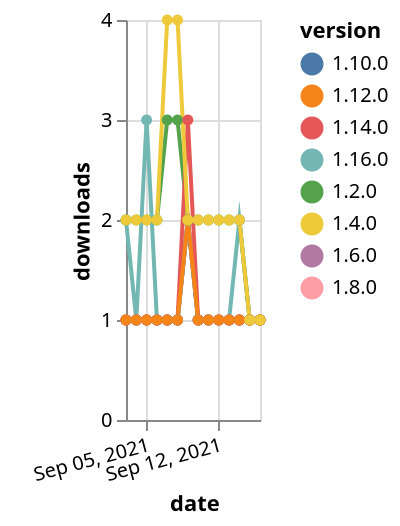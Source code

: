{"$schema": "https://vega.github.io/schema/vega-lite/v5.json", "description": "A simple bar chart with embedded data.", "data": {"values": [{"date": "2021-09-03", "total": 245, "delta": 1, "version": "1.6.0"}, {"date": "2021-09-04", "total": 246, "delta": 1, "version": "1.6.0"}, {"date": "2021-09-05", "total": 247, "delta": 1, "version": "1.6.0"}, {"date": "2021-09-06", "total": 248, "delta": 1, "version": "1.6.0"}, {"date": "2021-09-07", "total": 249, "delta": 1, "version": "1.6.0"}, {"date": "2021-09-08", "total": 250, "delta": 1, "version": "1.6.0"}, {"date": "2021-09-09", "total": 252, "delta": 2, "version": "1.6.0"}, {"date": "2021-09-10", "total": 253, "delta": 1, "version": "1.6.0"}, {"date": "2021-09-11", "total": 254, "delta": 1, "version": "1.6.0"}, {"date": "2021-09-12", "total": 255, "delta": 1, "version": "1.6.0"}, {"date": "2021-09-13", "total": 256, "delta": 1, "version": "1.6.0"}, {"date": "2021-09-14", "total": 257, "delta": 1, "version": "1.6.0"}, {"date": "2021-09-15", "total": 258, "delta": 1, "version": "1.6.0"}, {"date": "2021-09-16", "total": 259, "delta": 1, "version": "1.6.0"}, {"date": "2021-09-03", "total": 187, "delta": 1, "version": "1.8.0"}, {"date": "2021-09-04", "total": 188, "delta": 1, "version": "1.8.0"}, {"date": "2021-09-05", "total": 189, "delta": 1, "version": "1.8.0"}, {"date": "2021-09-06", "total": 190, "delta": 1, "version": "1.8.0"}, {"date": "2021-09-07", "total": 191, "delta": 1, "version": "1.8.0"}, {"date": "2021-09-08", "total": 192, "delta": 1, "version": "1.8.0"}, {"date": "2021-09-09", "total": 194, "delta": 2, "version": "1.8.0"}, {"date": "2021-09-10", "total": 195, "delta": 1, "version": "1.8.0"}, {"date": "2021-09-11", "total": 196, "delta": 1, "version": "1.8.0"}, {"date": "2021-09-12", "total": 197, "delta": 1, "version": "1.8.0"}, {"date": "2021-09-13", "total": 198, "delta": 1, "version": "1.8.0"}, {"date": "2021-09-14", "total": 199, "delta": 1, "version": "1.8.0"}, {"date": "2021-09-15", "total": 200, "delta": 1, "version": "1.8.0"}, {"date": "2021-09-16", "total": 201, "delta": 1, "version": "1.8.0"}, {"date": "2021-09-03", "total": 189, "delta": 1, "version": "1.10.0"}, {"date": "2021-09-04", "total": 190, "delta": 1, "version": "1.10.0"}, {"date": "2021-09-05", "total": 191, "delta": 1, "version": "1.10.0"}, {"date": "2021-09-06", "total": 192, "delta": 1, "version": "1.10.0"}, {"date": "2021-09-07", "total": 193, "delta": 1, "version": "1.10.0"}, {"date": "2021-09-08", "total": 194, "delta": 1, "version": "1.10.0"}, {"date": "2021-09-09", "total": 196, "delta": 2, "version": "1.10.0"}, {"date": "2021-09-10", "total": 197, "delta": 1, "version": "1.10.0"}, {"date": "2021-09-11", "total": 198, "delta": 1, "version": "1.10.0"}, {"date": "2021-09-12", "total": 199, "delta": 1, "version": "1.10.0"}, {"date": "2021-09-13", "total": 200, "delta": 1, "version": "1.10.0"}, {"date": "2021-09-14", "total": 201, "delta": 1, "version": "1.10.0"}, {"date": "2021-09-15", "total": 202, "delta": 1, "version": "1.10.0"}, {"date": "2021-09-16", "total": 203, "delta": 1, "version": "1.10.0"}, {"date": "2021-09-03", "total": 125, "delta": 2, "version": "1.16.0"}, {"date": "2021-09-04", "total": 126, "delta": 1, "version": "1.16.0"}, {"date": "2021-09-05", "total": 129, "delta": 3, "version": "1.16.0"}, {"date": "2021-09-06", "total": 130, "delta": 1, "version": "1.16.0"}, {"date": "2021-09-07", "total": 131, "delta": 1, "version": "1.16.0"}, {"date": "2021-09-08", "total": 132, "delta": 1, "version": "1.16.0"}, {"date": "2021-09-09", "total": 134, "delta": 2, "version": "1.16.0"}, {"date": "2021-09-10", "total": 135, "delta": 1, "version": "1.16.0"}, {"date": "2021-09-11", "total": 136, "delta": 1, "version": "1.16.0"}, {"date": "2021-09-12", "total": 137, "delta": 1, "version": "1.16.0"}, {"date": "2021-09-13", "total": 138, "delta": 1, "version": "1.16.0"}, {"date": "2021-09-14", "total": 140, "delta": 2, "version": "1.16.0"}, {"date": "2021-09-15", "total": 141, "delta": 1, "version": "1.16.0"}, {"date": "2021-09-16", "total": 142, "delta": 1, "version": "1.16.0"}, {"date": "2021-09-03", "total": 2364, "delta": 2, "version": "1.2.0"}, {"date": "2021-09-04", "total": 2366, "delta": 2, "version": "1.2.0"}, {"date": "2021-09-05", "total": 2368, "delta": 2, "version": "1.2.0"}, {"date": "2021-09-06", "total": 2370, "delta": 2, "version": "1.2.0"}, {"date": "2021-09-07", "total": 2373, "delta": 3, "version": "1.2.0"}, {"date": "2021-09-08", "total": 2376, "delta": 3, "version": "1.2.0"}, {"date": "2021-09-09", "total": 2378, "delta": 2, "version": "1.2.0"}, {"date": "2021-09-10", "total": 2380, "delta": 2, "version": "1.2.0"}, {"date": "2021-09-11", "total": 2382, "delta": 2, "version": "1.2.0"}, {"date": "2021-09-12", "total": 2384, "delta": 2, "version": "1.2.0"}, {"date": "2021-09-13", "total": 2386, "delta": 2, "version": "1.2.0"}, {"date": "2021-09-14", "total": 2388, "delta": 2, "version": "1.2.0"}, {"date": "2021-09-15", "total": 2389, "delta": 1, "version": "1.2.0"}, {"date": "2021-09-16", "total": 2390, "delta": 1, "version": "1.2.0"}, {"date": "2021-09-03", "total": 191, "delta": 1, "version": "1.14.0"}, {"date": "2021-09-04", "total": 192, "delta": 1, "version": "1.14.0"}, {"date": "2021-09-05", "total": 193, "delta": 1, "version": "1.14.0"}, {"date": "2021-09-06", "total": 194, "delta": 1, "version": "1.14.0"}, {"date": "2021-09-07", "total": 195, "delta": 1, "version": "1.14.0"}, {"date": "2021-09-08", "total": 196, "delta": 1, "version": "1.14.0"}, {"date": "2021-09-09", "total": 199, "delta": 3, "version": "1.14.0"}, {"date": "2021-09-10", "total": 200, "delta": 1, "version": "1.14.0"}, {"date": "2021-09-11", "total": 201, "delta": 1, "version": "1.14.0"}, {"date": "2021-09-12", "total": 202, "delta": 1, "version": "1.14.0"}, {"date": "2021-09-13", "total": 203, "delta": 1, "version": "1.14.0"}, {"date": "2021-09-14", "total": 204, "delta": 1, "version": "1.14.0"}, {"date": "2021-09-15", "total": 205, "delta": 1, "version": "1.14.0"}, {"date": "2021-09-16", "total": 206, "delta": 1, "version": "1.14.0"}, {"date": "2021-09-03", "total": 159, "delta": 1, "version": "1.12.0"}, {"date": "2021-09-04", "total": 160, "delta": 1, "version": "1.12.0"}, {"date": "2021-09-05", "total": 161, "delta": 1, "version": "1.12.0"}, {"date": "2021-09-06", "total": 162, "delta": 1, "version": "1.12.0"}, {"date": "2021-09-07", "total": 163, "delta": 1, "version": "1.12.0"}, {"date": "2021-09-08", "total": 164, "delta": 1, "version": "1.12.0"}, {"date": "2021-09-09", "total": 166, "delta": 2, "version": "1.12.0"}, {"date": "2021-09-10", "total": 167, "delta": 1, "version": "1.12.0"}, {"date": "2021-09-11", "total": 168, "delta": 1, "version": "1.12.0"}, {"date": "2021-09-12", "total": 169, "delta": 1, "version": "1.12.0"}, {"date": "2021-09-13", "total": 170, "delta": 1, "version": "1.12.0"}, {"date": "2021-09-14", "total": 171, "delta": 1, "version": "1.12.0"}, {"date": "2021-09-15", "total": 172, "delta": 1, "version": "1.12.0"}, {"date": "2021-09-16", "total": 173, "delta": 1, "version": "1.12.0"}, {"date": "2021-09-03", "total": 2588, "delta": 2, "version": "1.4.0"}, {"date": "2021-09-04", "total": 2590, "delta": 2, "version": "1.4.0"}, {"date": "2021-09-05", "total": 2592, "delta": 2, "version": "1.4.0"}, {"date": "2021-09-06", "total": 2594, "delta": 2, "version": "1.4.0"}, {"date": "2021-09-07", "total": 2598, "delta": 4, "version": "1.4.0"}, {"date": "2021-09-08", "total": 2602, "delta": 4, "version": "1.4.0"}, {"date": "2021-09-09", "total": 2604, "delta": 2, "version": "1.4.0"}, {"date": "2021-09-10", "total": 2606, "delta": 2, "version": "1.4.0"}, {"date": "2021-09-11", "total": 2608, "delta": 2, "version": "1.4.0"}, {"date": "2021-09-12", "total": 2610, "delta": 2, "version": "1.4.0"}, {"date": "2021-09-13", "total": 2612, "delta": 2, "version": "1.4.0"}, {"date": "2021-09-14", "total": 2614, "delta": 2, "version": "1.4.0"}, {"date": "2021-09-15", "total": 2615, "delta": 1, "version": "1.4.0"}, {"date": "2021-09-16", "total": 2616, "delta": 1, "version": "1.4.0"}]}, "width": "container", "mark": {"type": "line", "point": {"filled": true}}, "encoding": {"x": {"field": "date", "type": "temporal", "timeUnit": "yearmonthdate", "title": "date", "axis": {"labelAngle": -15}}, "y": {"field": "delta", "type": "quantitative", "title": "downloads"}, "color": {"field": "version", "type": "nominal"}, "tooltip": {"field": "delta"}}}
